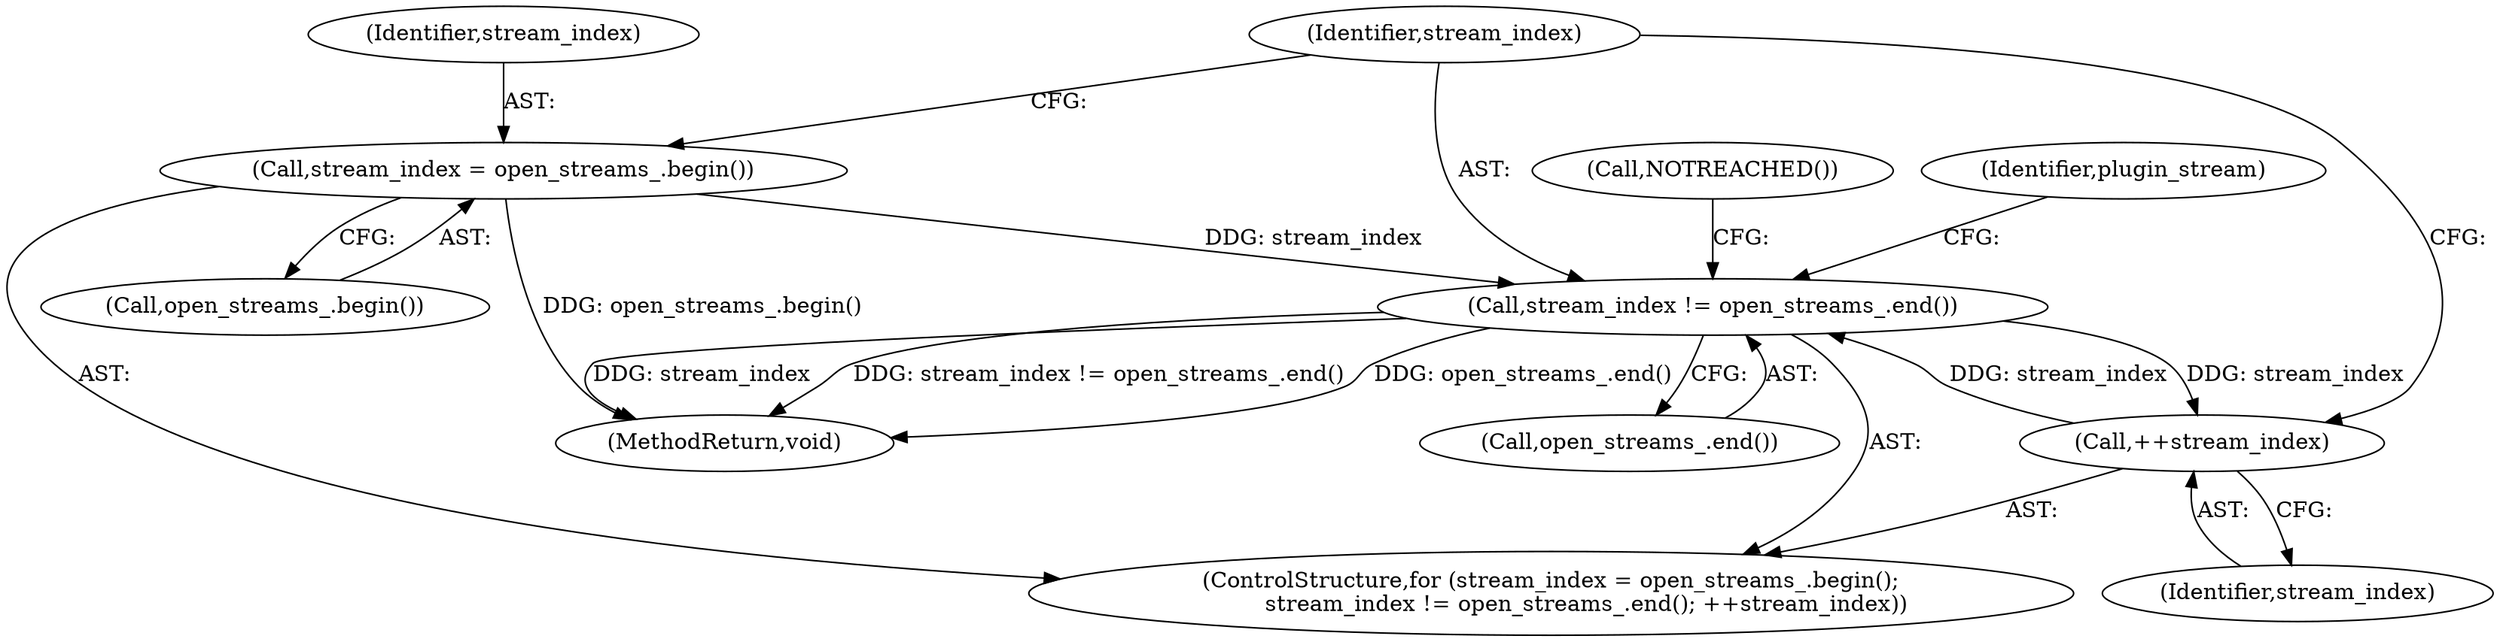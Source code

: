 digraph "0_Chrome_ea3d1d84be3d6f97bf50e76511c9e26af6895533_31@API" {
"1000160" [label="(Call,stream_index != open_streams_.end())"];
"1000163" [label="(Call,++stream_index)"];
"1000160" [label="(Call,stream_index != open_streams_.end())"];
"1000157" [label="(Call,stream_index = open_streams_.begin())"];
"1000161" [label="(Identifier,stream_index)"];
"1000192" [label="(MethodReturn,void)"];
"1000191" [label="(Call,NOTREACHED())"];
"1000162" [label="(Call,open_streams_.end())"];
"1000160" [label="(Call,stream_index != open_streams_.end())"];
"1000157" [label="(Call,stream_index = open_streams_.begin())"];
"1000156" [label="(ControlStructure,for (stream_index = open_streams_.begin();\n          stream_index != open_streams_.end(); ++stream_index))"];
"1000168" [label="(Identifier,plugin_stream)"];
"1000158" [label="(Identifier,stream_index)"];
"1000159" [label="(Call,open_streams_.begin())"];
"1000164" [label="(Identifier,stream_index)"];
"1000163" [label="(Call,++stream_index)"];
"1000160" -> "1000156"  [label="AST: "];
"1000160" -> "1000162"  [label="CFG: "];
"1000161" -> "1000160"  [label="AST: "];
"1000162" -> "1000160"  [label="AST: "];
"1000168" -> "1000160"  [label="CFG: "];
"1000191" -> "1000160"  [label="CFG: "];
"1000160" -> "1000192"  [label="DDG: stream_index != open_streams_.end()"];
"1000160" -> "1000192"  [label="DDG: open_streams_.end()"];
"1000160" -> "1000192"  [label="DDG: stream_index"];
"1000163" -> "1000160"  [label="DDG: stream_index"];
"1000157" -> "1000160"  [label="DDG: stream_index"];
"1000160" -> "1000163"  [label="DDG: stream_index"];
"1000163" -> "1000156"  [label="AST: "];
"1000163" -> "1000164"  [label="CFG: "];
"1000164" -> "1000163"  [label="AST: "];
"1000161" -> "1000163"  [label="CFG: "];
"1000157" -> "1000156"  [label="AST: "];
"1000157" -> "1000159"  [label="CFG: "];
"1000158" -> "1000157"  [label="AST: "];
"1000159" -> "1000157"  [label="AST: "];
"1000161" -> "1000157"  [label="CFG: "];
"1000157" -> "1000192"  [label="DDG: open_streams_.begin()"];
}

